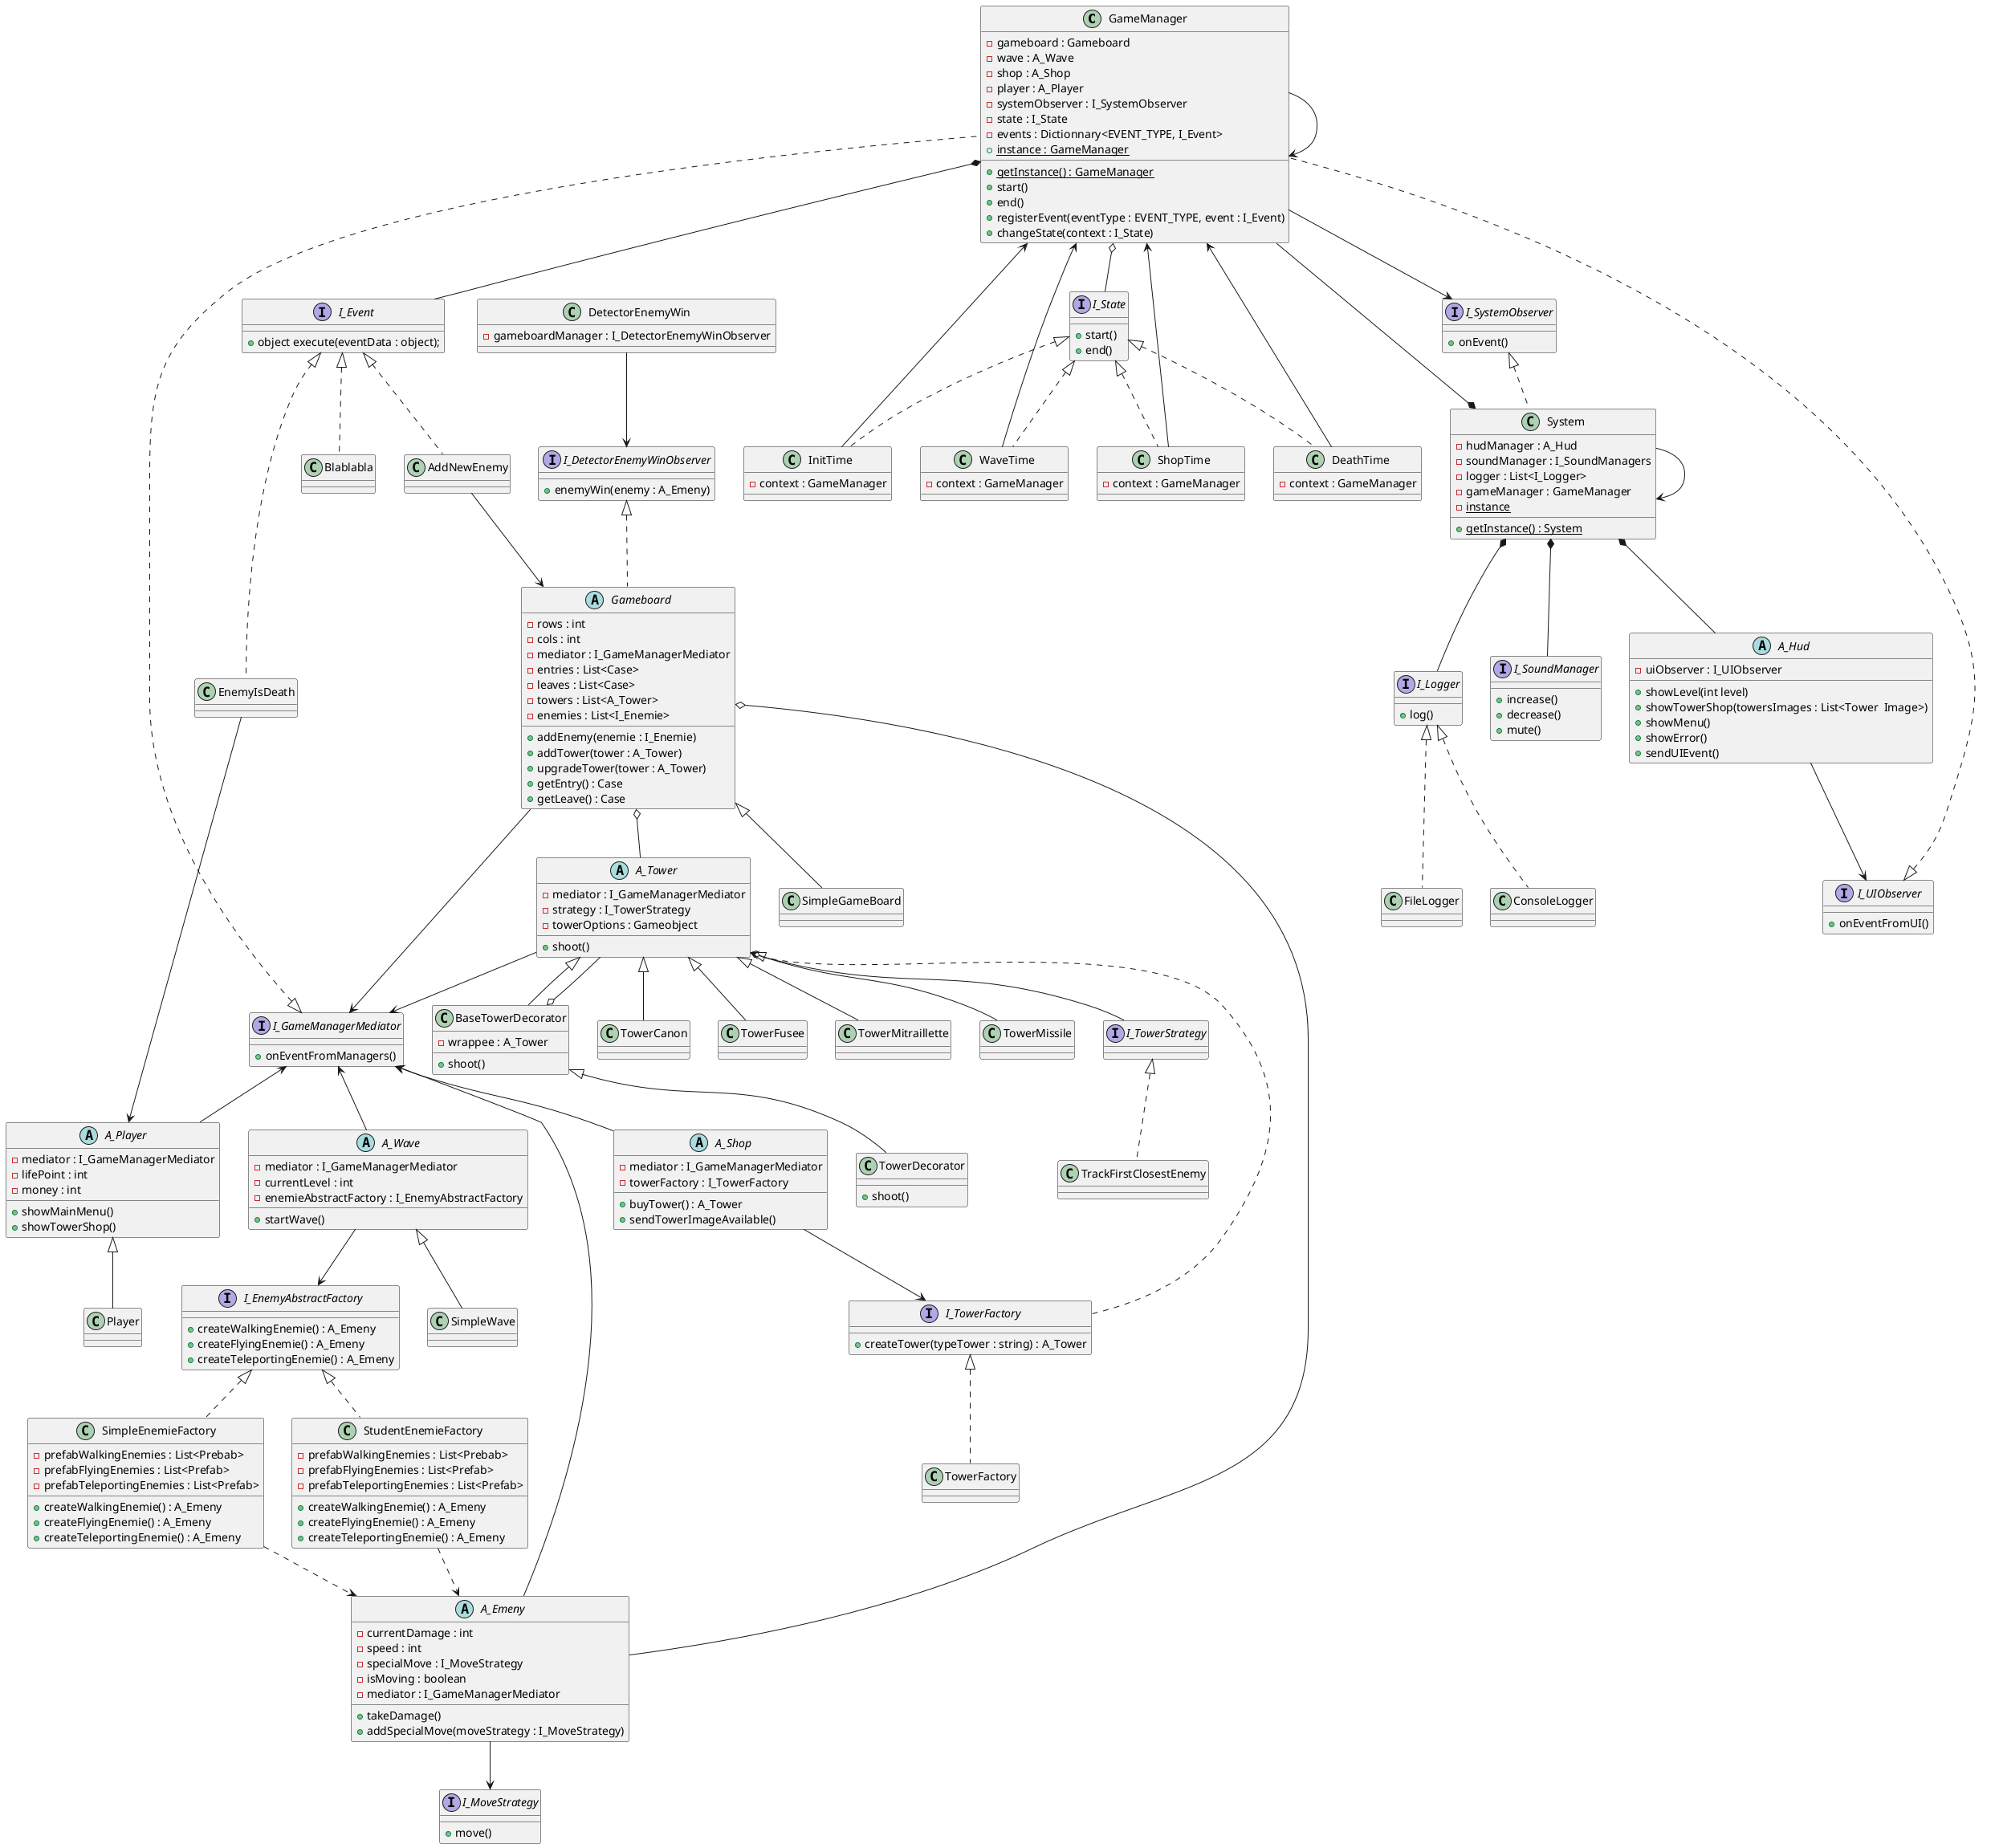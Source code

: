 @startuml "tower_defense_uml"

/' left to right direction '/
/' skinparam linetype ortho '/
/' skinparam linetype polyline '/

class GameManager implements I_UIObserver, I_GameManagerMediator {
    - gameboard : Gameboard
    - wave : A_Wave
    - shop : A_Shop
    - player : A_Player
    - systemObserver : I_SystemObserver
    - state : I_State
    - events : Dictionnary<EVENT_TYPE, I_Event>
    + {static} instance : GameManager
    + {static} getInstance() : GameManager
    + start()
    + end()
    + registerEvent(eventType : EVENT_TYPE, event : I_Event)
    + changeState(context : I_State)
}

interface I_Event {
    + object execute(eventData : object);
}

class AddNewEnemy implements I_Event {
}

AddNewEnemy --> Gameboard

class EnemyIsDeath implements I_Event {
}

EnemyIsDeath --> A_Player

class Blablabla implements I_Event {
}

GameManager *-- I_Event

interface I_State {
    + start()
    + end()
}

GameManager --> I_SystemObserver

GameManager o-- I_State

class InitTime implements I_State {
    - context : GameManager
}

InitTime --> GameManager

class WaveTime implements I_State {
    - context : GameManager
}

WaveTime --> GameManager

class ShopTime implements I_State {
    - context : GameManager
}

ShopTime --> GameManager

class DeathTime implements I_State {
    - context : GameManager
}

DeathTime --> GameManager

GameManager --> GameManager

class System implements I_SystemObserver {
    - hudManager : A_Hud
    - soundManager : I_SoundManagers
    - logger : List<I_Logger>
    - gameManager : GameManager
    - {static} instance

    + {static} getInstance() : System
}

System --> System

interface I_Logger {
    + log()
}

class FileLogger implements I_Logger {
}

class ConsoleLogger implements I_Logger {
}

' note left of GameManager
'     Orchestre le cycle de vie du jeu en
'     coordonnant les différents gestionnaires
'     nécessaires au fonctionnement du TowerDefense.
' end note

abstract class Gameboard  {
    - rows : int
    - cols : int
    - mediator : I_GameManagerMediator
    - entries : List<Case>
    - leaves : List<Case>
    - towers : List<A_Tower>
    - enemies : List<I_Enemie>
    + addEnemy(enemie : I_Enemie)
    + addTower(tower : A_Tower)
    + upgradeTower(tower : A_Tower)
    + getEntry() : Case
    + getLeave() : Case
}

Gameboard o-- A_Tower
BaseTowerDecorator o-- A_Tower

class BaseTowerDecorator extends A_Tower {
    - wrappee : A_Tower
    + shoot()
}

class TowerDecorator extends BaseTowerDecorator {
    + shoot()
}

/' Gameboard *-- TowerDecorator '/
/' Gameboard --> TowerDecorator '/

abstract class A_Wave  {
    - mediator : I_GameManagerMediator
    - currentLevel : int
    - enemieAbstractFactory : I_EnemyAbstractFactory
    + startWave()
}

interface I_EnemyAbstractFactory {
    + createWalkingEnemie() : A_Emeny
    + createFlyingEnemie() : A_Emeny
    + createTeleportingEnemie() : A_Emeny
}

A_Wave --> I_EnemyAbstractFactory
A_Wave <|-- SimpleWave

class StudentEnemieFactory implements I_EnemyAbstractFactory {
    - prefabWalkingEnemies : List<Prebab>
    - prefabFlyingEnemies : List<Prefab>
    - prefabTeleportingEnemies : List<Prefab>
    + createWalkingEnemie() : A_Emeny
    + createFlyingEnemie() : A_Emeny
    + createTeleportingEnemie() : A_Emeny
}

StudentEnemieFactory ..> A_Emeny

class SimpleEnemieFactory implements I_EnemyAbstractFactory {
    - prefabWalkingEnemies : List<Prebab>
    - prefabFlyingEnemies : List<Prefab>
    - prefabTeleportingEnemies : List<Prefab>
    + createWalkingEnemie() : A_Emeny
    + createFlyingEnemie() : A_Emeny
    + createTeleportingEnemie() : A_Emeny
}

SimpleEnemieFactory ..> A_Emeny

abstract class A_Shop {
    - mediator : I_GameManagerMediator
    - towerFactory : I_TowerFactory
    + buyTower() : A_Tower
    + sendTowerImageAvailable()
}

abstract class A_Player  {
    - mediator : I_GameManagerMediator
    - lifePoint : int
    - money : int
    + showMainMenu()
    + showTowerShop()
}

class TowerFactory implements I_TowerFactory {

}

A_Shop --> I_TowerFactory

abstract class A_Hud {
    - uiObserver : I_UIObserver
    + showLevel(int level)
    + showTowerShop(towersImages : List<Tower  Image>)
    + showMenu()
    + showError()
    + sendUIEvent()
}

interface I_TowerFactory {
    + createTower(typeTower : string) : A_Tower
}

interface I_SoundManager {
    + increase()
    + decrease()
    + mute()
}

interface I_SystemObserver {
    + onEvent()
}

interface I_UIObserver {
    + onEventFromUI()
}

interface I_GameManagerMediator {
    + onEventFromManagers()
}

/' GameManager o-- Gameboard
GameManager o-- A_Wave
GameManager o-- A_Shop
GameManager o-- A_Player
GameManager o-- I_SystemObserver '/

System *-- A_Hud
System *-- I_SoundManager
System *-- I_Logger
System *-- GameManager

A_Hud --> I_UIObserver

I_GameManagerMediator <-- Gameboard
I_GameManagerMediator <-- A_Player
I_GameManagerMediator <-- A_Wave
I_GameManagerMediator <-- A_Shop

/' Gameboard o-- A_Tower '/
Gameboard o-- A_Emeny

I_TowerFactory ..> A_Tower

abstract class A_Tower {
    - mediator : I_GameManagerMediator
    - strategy : I_TowerStrategy
    - towerOptions : Gameobject
    + shoot()
}

A_Tower --> I_GameManagerMediator

class TowerCanon extends A_Tower {
    
}

class TowerFusee extends A_Tower {
    
}

class TowerMitraillette extends A_Tower {
    
}

class TowerMissile extends A_Tower {
    
}

interface I_MoveStrategy {
    + move()
}

abstract class A_Emeny {
    - currentDamage : int
    - speed : int
    - specialMove : I_MoveStrategy
    - isMoving : boolean
    - mediator : I_GameManagerMediator
    + takeDamage()
    + addSpecialMove(moveStrategy : I_MoveStrategy)
}

A_Emeny --> I_MoveStrategy
A_Emeny --> I_GameManagerMediator

class SimpleGameBoard extends Gameboard {

}

class TrackFirstClosestEnemy implements I_TowerStrategy {
    
}

A_Tower o-- I_TowerStrategy

class Player extends A_Player {
    
}

interface I_DetectorEnemyWinObserver {
    + enemyWin(enemy : A_Emeny)
}

class DetectorEnemyWin {
    - gameboardManager : I_DetectorEnemyWinObserver
}

abstract class Gameboard implements I_DetectorEnemyWinObserver {
    
}

DetectorEnemyWin --> I_DetectorEnemyWinObserver

@enduml